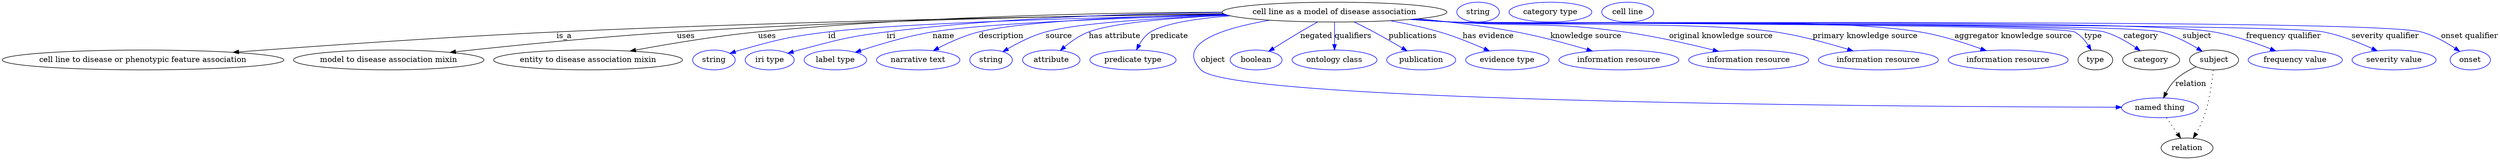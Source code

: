 digraph {
	graph [bb="0,0,4515.8,283"];
	node [label="\N"];
	"cell line as a model of disease association"	[height=0.5,
		label="cell line as a model of disease association",
		pos="2409.8,265",
		width=5.6509];
	"cell line to disease or phenotypic feature association"	[height=0.5,
		pos="254.78,178",
		width=7.0771];
	"cell line as a model of disease association" -> "cell line to disease or phenotypic feature association"	[label=is_a,
		lp="1016.8,221.5",
		pos="e,417.73,191.87 2209.6,261.66 1936.7,257.86 1432.5,248.7 1002.8,229 805.62,219.96 579.58,204.09 428.05,192.65"];
	"model to disease association mixin"	[height=0.5,
		pos="699.78,178",
		width=4.7843];
	"cell line as a model of disease association" -> "model to disease association mixin"	[label=uses,
		lp="1237.3,221.5",
		pos="e,810.64,191.79 2208.7,262.14 1972.1,259.01 1567.6,250.72 1220.8,229 1083.4,220.4 926.17,204.47 820.69,192.89"];
	"entity to disease association mixin"	[height=0.5,
		pos="1060.8,178",
		width=4.7482];
	"cell line as a model of disease association" -> "entity to disease association mixin"	[label=uses,
		lp="1384.3,221.5",
		pos="e,1136.8,194.15 2206.1,264.84 1995.7,263.91 1658,257.39 1367.8,229 1292.7,221.65 1208.1,207.43 1146.8,196.03"];
	id	[color=blue,
		height=0.5,
		label=string,
		pos="1287.8,178",
		width=1.0652];
	"cell line as a model of disease association" -> id	[color=blue,
		label=id,
		lp="1501.8,221.5",
		pos="e,1316.8,189.98 2213.3,260.31 1986.8,255.39 1628.6,245.33 1494.8,229 1423.1,220.26 1405.3,215.43 1335.8,196 1332.7,195.13 1329.5,\
194.17 1326.3,193.15",
		style=solid];
	iri	[color=blue,
		height=0.5,
		label="iri type",
		pos="1388.8,178",
		width=1.2277];
	"cell line as a model of disease association" -> iri	[color=blue,
		label=iri,
		lp="1607.8,221.5",
		pos="e,1421.7,190.15 2206.4,264.35 2042.1,262.44 1805.3,254.72 1599.8,229 1528.6,220.09 1511.1,214.31 1441.8,196 1438.4,195.11 1434.9,\
194.13 1431.4,193.11",
		style=solid];
	name	[color=blue,
		height=0.5,
		label="label type",
		pos="1507.8,178",
		width=1.5707];
	"cell line as a model of disease association" -> name	[color=blue,
		label=name,
		lp="1702.8,221.5",
		pos="e,1543.8,191.92 2215,259.67 2035.1,254.75 1781.3,245.22 1682.8,229 1638.1,221.64 1588.6,206.85 1553.7,195.25",
		style=solid];
	description	[color=blue,
		height=0.5,
		label="narrative text",
		pos="1657.8,178",
		width=2.0943];
	"cell line as a model of disease association" -> description	[color=blue,
		label=description,
		lp="1807.3,221.5",
		pos="e,1685,194.96 2210.6,261.28 2053.6,257.61 1847.9,249.05 1766.8,229 1741.4,222.72 1714.6,210.55 1694,199.78",
		style=solid];
	source	[color=blue,
		height=0.5,
		label=string,
		pos="1789.8,178",
		width=1.0652];
	"cell line as a model of disease association" -> source	[color=blue,
		label=source,
		lp="1911.8,221.5",
		pos="e,1811.3,193.23 2217.1,259.15 2094.6,254.51 1948.1,245.65 1887.8,229 1863.7,222.36 1838.7,209.48 1820,198.45",
		style=solid];
	"has attribute"	[color=blue,
		height=0.5,
		label=attribute,
		pos="1897.8,178",
		width=1.4443];
	"cell line as a model of disease association" -> "has attribute"	[color=blue,
		label="has attribute",
		lp="2012.8,221.5",
		pos="e,1914.1,195.11 2217,259.2 2119.1,254.69 2011.3,245.94 1965.8,229 1949.7,223.02 1934.1,212.06 1921.9,201.92",
		style=solid];
	predicate	[color=blue,
		height=0.5,
		label="predicate type",
		pos="2045.8,178",
		width=2.1665];
	"cell line as a model of disease association" -> predicate	[color=blue,
		label=predicate,
		lp="2111.8,221.5",
		pos="e,2052.2,196.31 2221.6,258.14 2161,253.29 2103,244.57 2077.8,229 2068.8,223.45 2061.9,214.34 2056.8,205.41",
		style=solid];
	object	[color=blue,
		height=0.5,
		label="named thing",
		pos="3904.8,91",
		width=1.9318];
	"cell line as a model of disease association" -> object	[color=blue,
		label=object,
		lp="2190.8,178",
		pos="e,3835.3,92.064 2293.2,250.19 2210.5,235.96 2121.9,208.78 2168.8,160 2226.9,99.598 3492.6,92.822 3825.3,92.085",
		style=solid];
	negated	[color=blue,
		height=0.5,
		label=boolean,
		pos="2268.8,178",
		width=1.2999];
	"cell line as a model of disease association" -> negated	[color=blue,
		label=negated,
		lp="2376.8,221.5",
		pos="e,2291.7,193.97 2379,247.04 2369,241.4 2357.9,235.03 2347.8,229 2332,219.55 2314.7,208.65 2300.3,199.45",
		style=solid];
	qualifiers	[color=blue,
		height=0.5,
		label="ontology class",
		pos="2409.8,178",
		width=2.1304];
	"cell line as a model of disease association" -> qualifiers	[color=blue,
		label=qualifiers,
		lp="2443.3,221.5",
		pos="e,2409.8,196.18 2409.8,246.8 2409.8,235.16 2409.8,219.55 2409.8,206.24",
		style=solid];
	publications	[color=blue,
		height=0.5,
		label=publication,
		pos="2566.8,178",
		width=1.7332];
	"cell line as a model of disease association" -> publications	[color=blue,
		label=publications,
		lp="2551.8,221.5",
		pos="e,2541.1,194.57 2445.1,247.2 2456.5,241.58 2469.3,235.17 2480.8,229 2498,219.79 2516.7,208.98 2532.3,199.78",
		style=solid];
	"has evidence"	[color=blue,
		height=0.5,
		label="evidence type",
		pos="2722.8,178",
		width=2.0943];
	"cell line as a model of disease association" -> "has evidence"	[color=blue,
		label="has evidence",
		lp="2688.3,221.5",
		pos="e,2690.3,194.34 2510.8,249.34 2539.8,244.07 2571.3,237.32 2599.8,229 2627.5,220.91 2657.5,208.77 2681,198.47",
		style=solid];
	"knowledge source"	[color=blue,
		height=0.5,
		label="information resource",
		pos="2924.8,178",
		width=3.015];
	"cell line as a model of disease association" -> "knowledge source"	[color=blue,
		label="knowledge source",
		lp="2865.3,221.5",
		pos="e,2876.7,194.15 2561.2,252.9 2617.3,247.47 2681.2,239.74 2738.8,229 2782.2,220.91 2830.3,207.85 2866.7,197.12",
		style=solid];
	"original knowledge source"	[color=blue,
		height=0.5,
		label="information resource",
		pos="3159.8,178",
		width=3.015];
	"cell line as a model of disease association" -> "original knowledge source"	[color=blue,
		label="original knowledge source",
		lp="3109.8,221.5",
		pos="e,3105.4,193.59 2552.7,252.16 2576.1,250.35 2600.1,248.56 2622.8,247 2760.9,237.49 2796.6,248.01 2933.8,229 2988.9,221.36 3050.6,\
207.34 3095.5,196.09",
		style=solid];
	"primary knowledge source"	[color=blue,
		height=0.5,
		label="information resource",
		pos="3394.8,178",
		width=3.015];
	"cell line as a model of disease association" -> "primary knowledge source"	[color=blue,
		label="primary knowledge source",
		lp="3370.8,221.5",
		pos="e,3348.9,194.44 2549.2,251.89 2573.7,250.04 2599,248.32 2622.8,247 2752.6,239.82 3079.1,247.92 3207.8,229 3252.8,222.38 3302.5,208.78 \
3339.3,197.43",
		style=solid];
	"aggregator knowledge source"	[color=blue,
		height=0.5,
		label="information resource",
		pos="3629.8,178",
		width=3.015];
	"cell line as a model of disease association" -> "aggregator knowledge source"	[color=blue,
		label="aggregator knowledge source",
		lp="3639.3,221.5",
		pos="e,3590.1,194.84 2548.1,251.78 2572.9,249.92 2598.6,248.22 2622.8,247 2810.8,237.51 3284,259.38 3469.8,229 3507.7,222.79 3549.2,209.66 \
3580.3,198.42",
		style=solid];
	type	[height=0.5,
		pos="3787.8,178",
		width=0.86659];
	"cell line as a model of disease association" -> type	[color=blue,
		label=type,
		lp="3783.8,221.5",
		pos="e,3780.1,195.76 2547.5,251.72 2572.5,249.85 2598.4,248.17 2622.8,247 2654.1,245.5 3721.8,243.14 3749.8,229 3760.2,223.7 3768.6,214.02 \
3774.8,204.58",
		style=solid];
	category	[height=0.5,
		pos="3888.8,178",
		width=1.4263];
	"cell line as a model of disease association" -> category	[color=blue,
		label=category,
		lp="3870.3,221.5",
		pos="e,3868.8,194.78 2547.2,251.73 2572.3,249.85 2598.3,248.16 2622.8,247 2688.3,243.89 3740.6,246.72 3803.8,229 3824.2,223.26 3844.8,\
211.35 3860.6,200.59",
		style=solid];
	subject	[height=0.5,
		pos="4002.8,178",
		width=1.2277];
	"cell line as a model of disease association" -> subject	[color=blue,
		label=subject,
		lp="3971.8,221.5",
		pos="e,3981.2,193.83 2547.2,251.7 2572.3,249.83 2598.3,248.15 2622.8,247 2694,243.66 3836.6,246.29 3905.8,229 3929.6,223.04 3954.2,210.27 \
3972.7,199.13",
		style=solid];
	"frequency qualifier"	[color=blue,
		height=0.5,
		label="frequency value",
		pos="4149.8,178",
		width=2.3651];
	"cell line as a model of disease association" -> "frequency qualifier"	[color=blue,
		label="frequency qualifier",
		lp="4128.8,221.5",
		pos="e,4114.4,194.45 2546.9,251.7 2572.1,249.83 2598.2,248.14 2622.8,247 2775.8,239.9 3850.7,254.84 4001.8,229 4037.4,222.9 4076.1,209.58 \
4105,198.22",
		style=solid];
	"severity qualifier"	[color=blue,
		height=0.5,
		label="severity value",
		pos="4328.8,178",
		width=2.1123];
	"cell line as a model of disease association" -> "severity qualifier"	[color=blue,
		label="severity qualifier",
		lp="4312.8,221.5",
		pos="e,4298.2,194.59 2546.9,251.67 2572.1,249.8 2598.2,248.12 2622.8,247 2710.4,243.01 4114.7,245.72 4200.8,229 4231.4,223.05 4264.1,\
210.15 4288.8,198.95",
		style=solid];
	"onset qualifier"	[color=blue,
		height=0.5,
		label=onset,
		pos="4465.8,178",
		width=1.011];
	"cell line as a model of disease association" -> "onset qualifier"	[color=blue,
		label="onset qualifier",
		lp="4464.3,221.5",
		pos="e,4446.8,193.61 2546.6,251.67 2571.9,249.79 2598.1,248.11 2622.8,247 2720.2,242.62 4283.6,254.39 4377.8,229 4399.5,223.13 4421.6,\
210.59 4438.2,199.54",
		style=solid];
	relation	[height=0.5,
		pos="3953.8,18",
		width=1.2999];
	object -> relation	[pos="e,3942.2,35.705 3916.4,73.174 3922.4,64.509 3929.8,53.768 3936.4,44.141",
		style=dotted];
	association_type	[color=blue,
		height=0.5,
		label=string,
		pos="2669.8,265",
		width=1.0652];
	association_category	[color=blue,
		height=0.5,
		label="category type",
		pos="2800.8,265",
		width=2.0762];
	subject -> object	[label=relation,
		lp="3960.8,134.5",
		pos="e,3911.2,108.97 3970.3,165.59 3957.5,159.94 3943.4,152.13 3932.8,142 3925.8,135.31 3920,126.48 3915.6,118.1"];
	subject -> relation	[pos="e,3965,35.828 4001.4,159.99 3999.3,139.02 3994.4,102.55 3983.8,73 3980.3,63.258 3975.2,53.189 3970.1,44.423",
		style=dotted];
	"cell line as a model of disease association_subject"	[color=blue,
		height=0.5,
		label="cell line",
		pos="2940.8,265",
		width=1.2999];
}
